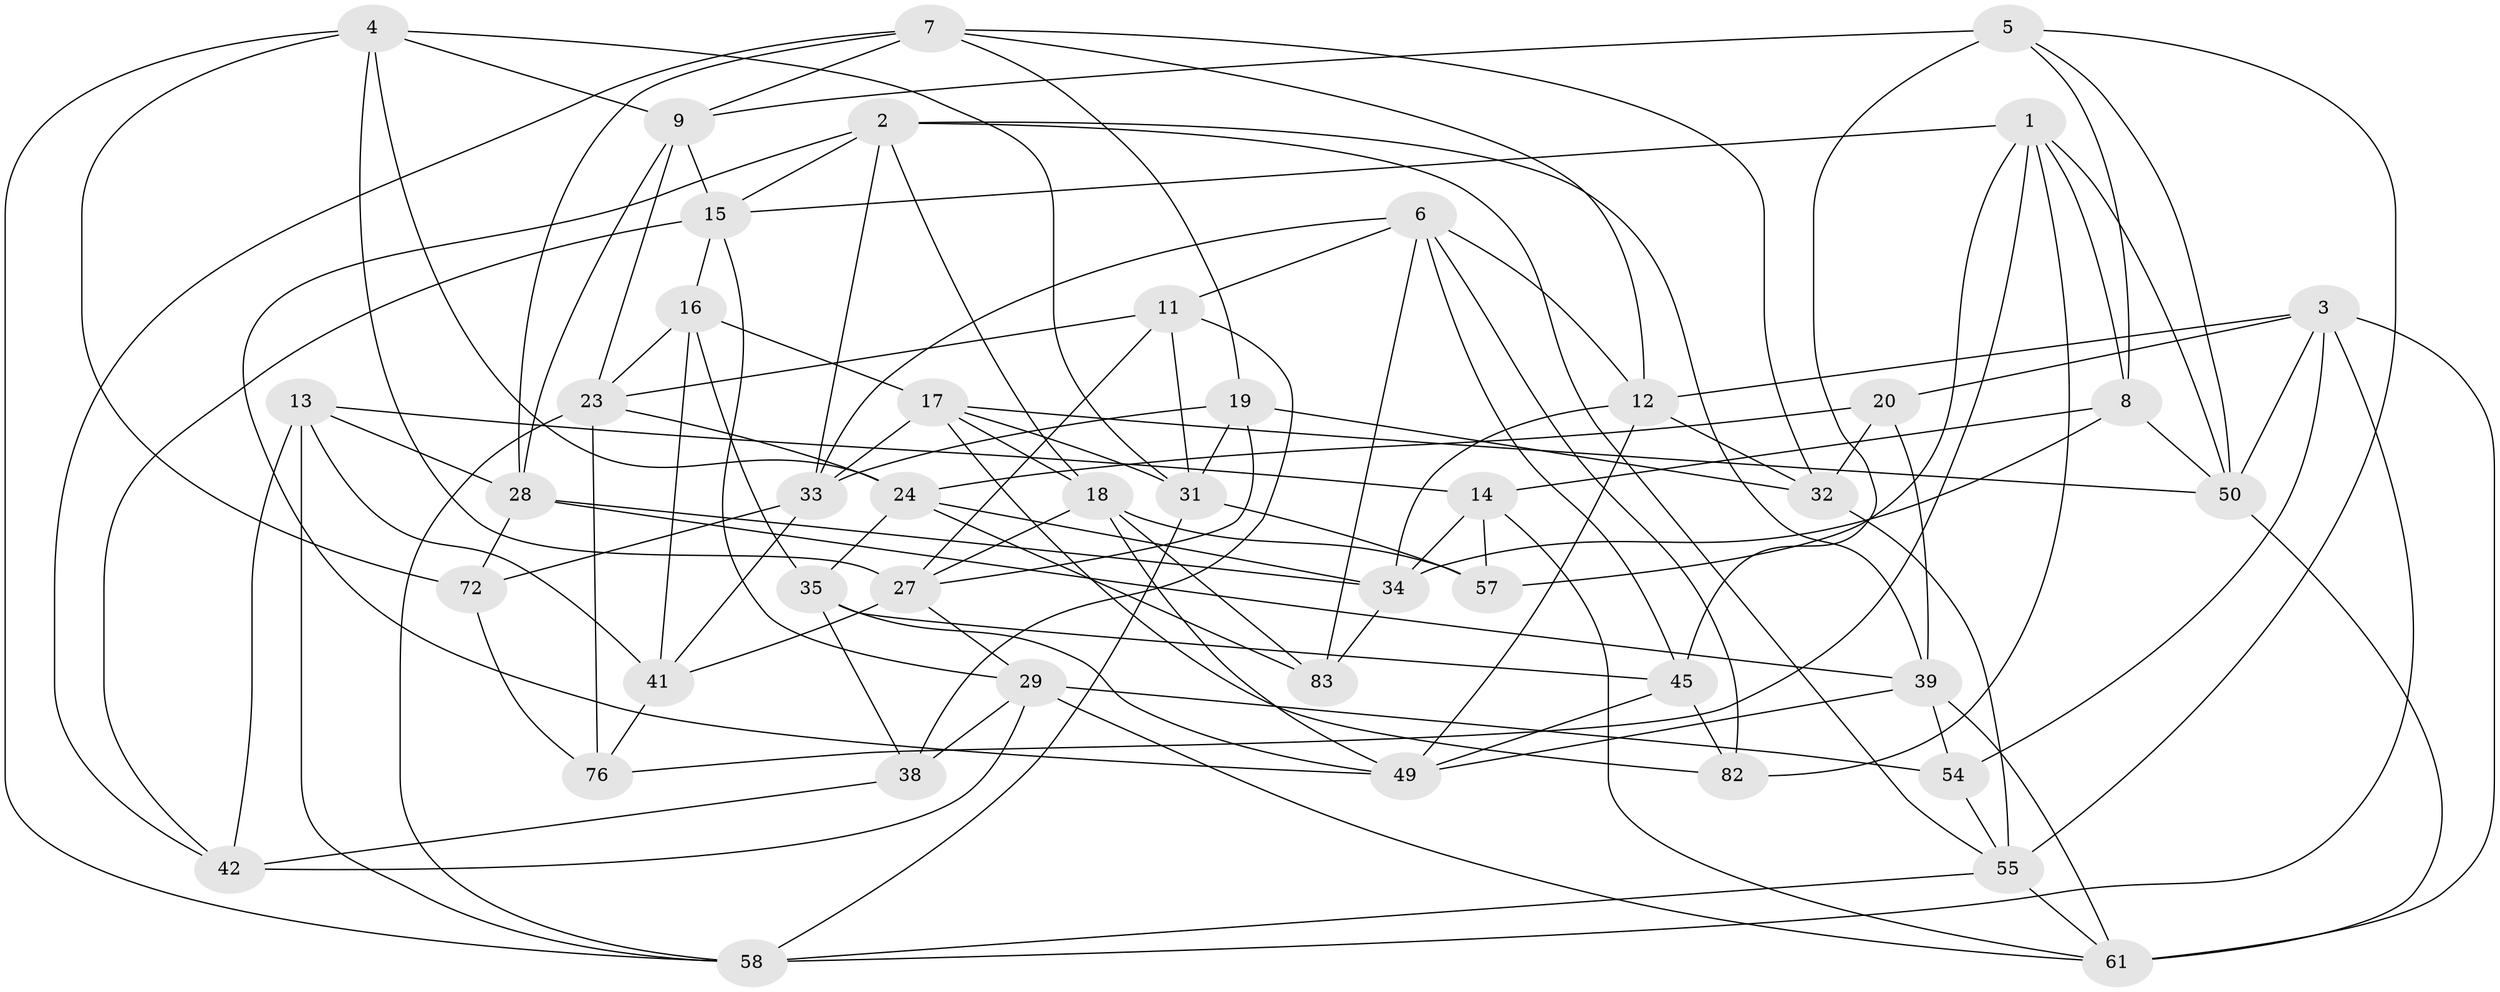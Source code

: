 // original degree distribution, {4: 1.0}
// Generated by graph-tools (version 1.1) at 2025/11/02/27/25 16:11:42]
// undirected, 45 vertices, 121 edges
graph export_dot {
graph [start="1"]
  node [color=gray90,style=filled];
  1 [super="+10"];
  2 [super="+36"];
  3 [super="+47"];
  4 [super="+48"];
  5 [super="+22"];
  6 [super="+71"];
  7 [super="+64"];
  8 [super="+43"];
  9 [super="+30"];
  11 [super="+26"];
  12 [super="+40"];
  13 [super="+70"];
  14 [super="+80"];
  15 [super="+67"];
  16 [super="+51"];
  17 [super="+44"];
  18 [super="+21"];
  19 [super="+74"];
  20;
  23 [super="+25"];
  24 [super="+37"];
  27 [super="+62"];
  28 [super="+78"];
  29 [super="+65"];
  31 [super="+69"];
  32 [super="+52"];
  33 [super="+46"];
  34 [super="+53"];
  35 [super="+73"];
  38 [super="+59"];
  39 [super="+56"];
  41 [super="+63"];
  42 [super="+68"];
  45 [super="+66"];
  49 [super="+79"];
  50 [super="+81"];
  54;
  55 [super="+60"];
  57;
  58 [super="+75"];
  61 [super="+77"];
  72;
  76;
  82;
  83;
  1 -- 50;
  1 -- 76;
  1 -- 82;
  1 -- 8;
  1 -- 57;
  1 -- 15;
  2 -- 49;
  2 -- 55;
  2 -- 39;
  2 -- 18;
  2 -- 33;
  2 -- 15;
  3 -- 61;
  3 -- 58;
  3 -- 20;
  3 -- 12;
  3 -- 54;
  3 -- 50;
  4 -- 24;
  4 -- 9;
  4 -- 31;
  4 -- 72;
  4 -- 58;
  4 -- 27;
  5 -- 55;
  5 -- 50;
  5 -- 45 [weight=2];
  5 -- 8;
  5 -- 9;
  6 -- 33;
  6 -- 83;
  6 -- 11;
  6 -- 82;
  6 -- 12;
  6 -- 45;
  7 -- 28;
  7 -- 12;
  7 -- 9;
  7 -- 32;
  7 -- 42;
  7 -- 19;
  8 -- 14 [weight=2];
  8 -- 50;
  8 -- 34;
  9 -- 23;
  9 -- 15;
  9 -- 28;
  11 -- 31;
  11 -- 23;
  11 -- 38 [weight=2];
  11 -- 27;
  12 -- 34;
  12 -- 49;
  12 -- 32;
  13 -- 14;
  13 -- 58;
  13 -- 42 [weight=2];
  13 -- 41;
  13 -- 28;
  14 -- 57;
  14 -- 34;
  14 -- 61;
  15 -- 42;
  15 -- 16;
  15 -- 29;
  16 -- 35;
  16 -- 41 [weight=2];
  16 -- 23;
  16 -- 17;
  17 -- 18;
  17 -- 33;
  17 -- 82;
  17 -- 31;
  17 -- 50;
  18 -- 49;
  18 -- 57;
  18 -- 83;
  18 -- 27;
  19 -- 31;
  19 -- 32 [weight=2];
  19 -- 33;
  19 -- 27;
  20 -- 32;
  20 -- 39;
  20 -- 24;
  23 -- 76;
  23 -- 58;
  23 -- 24;
  24 -- 34;
  24 -- 83;
  24 -- 35;
  27 -- 41;
  27 -- 29;
  28 -- 39;
  28 -- 72;
  28 -- 34;
  29 -- 61;
  29 -- 54;
  29 -- 42;
  29 -- 38;
  31 -- 57;
  31 -- 58;
  32 -- 55;
  33 -- 72;
  33 -- 41;
  34 -- 83;
  35 -- 38 [weight=2];
  35 -- 49;
  35 -- 45;
  38 -- 42;
  39 -- 54;
  39 -- 49;
  39 -- 61;
  41 -- 76;
  45 -- 49;
  45 -- 82;
  50 -- 61;
  54 -- 55;
  55 -- 58;
  55 -- 61;
  72 -- 76;
}
